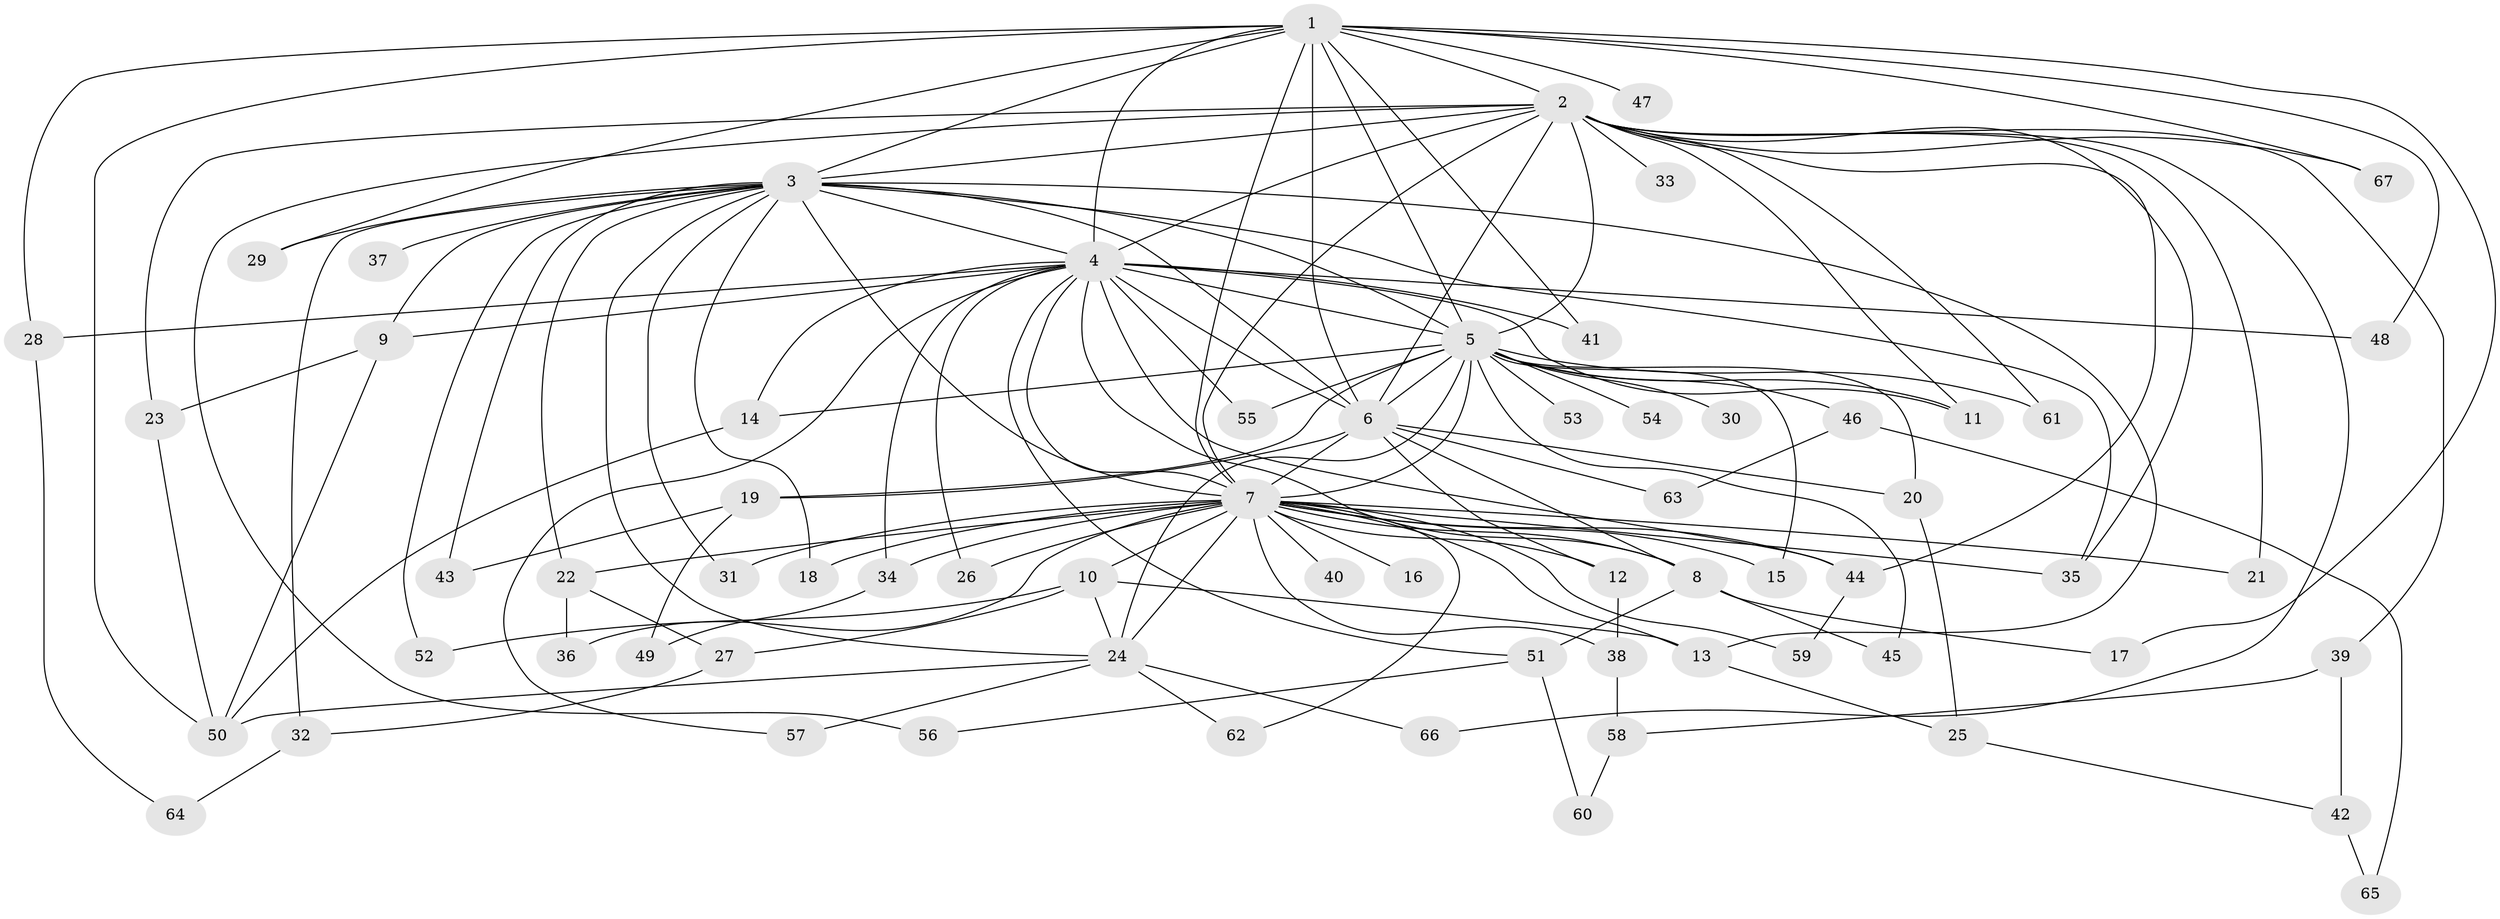 // original degree distribution, {20: 0.010526315789473684, 11: 0.010526315789473684, 23: 0.021052631578947368, 25: 0.010526315789473684, 17: 0.010526315789473684, 15: 0.010526315789473684, 31: 0.010526315789473684, 22: 0.010526315789473684, 19: 0.010526315789473684, 6: 0.010526315789473684, 4: 0.11578947368421053, 2: 0.5368421052631579, 5: 0.031578947368421054, 3: 0.2}
// Generated by graph-tools (version 1.1) at 2025/49/03/04/25 22:49:35]
// undirected, 67 vertices, 140 edges
graph export_dot {
  node [color=gray90,style=filled];
  1;
  2;
  3;
  4;
  5;
  6;
  7;
  8;
  9;
  10;
  11;
  12;
  13;
  14;
  15;
  16;
  17;
  18;
  19;
  20;
  21;
  22;
  23;
  24;
  25;
  26;
  27;
  28;
  29;
  30;
  31;
  32;
  33;
  34;
  35;
  36;
  37;
  38;
  39;
  40;
  41;
  42;
  43;
  44;
  45;
  46;
  47;
  48;
  49;
  50;
  51;
  52;
  53;
  54;
  55;
  56;
  57;
  58;
  59;
  60;
  61;
  62;
  63;
  64;
  65;
  66;
  67;
  1 -- 2 [weight=2.0];
  1 -- 3 [weight=1.0];
  1 -- 4 [weight=3.0];
  1 -- 5 [weight=2.0];
  1 -- 6 [weight=1.0];
  1 -- 7 [weight=2.0];
  1 -- 17 [weight=1.0];
  1 -- 28 [weight=1.0];
  1 -- 29 [weight=1.0];
  1 -- 41 [weight=1.0];
  1 -- 47 [weight=1.0];
  1 -- 48 [weight=1.0];
  1 -- 50 [weight=1.0];
  1 -- 67 [weight=1.0];
  2 -- 3 [weight=2.0];
  2 -- 4 [weight=4.0];
  2 -- 5 [weight=2.0];
  2 -- 6 [weight=2.0];
  2 -- 7 [weight=4.0];
  2 -- 11 [weight=1.0];
  2 -- 21 [weight=1.0];
  2 -- 23 [weight=1.0];
  2 -- 33 [weight=1.0];
  2 -- 35 [weight=1.0];
  2 -- 39 [weight=1.0];
  2 -- 44 [weight=1.0];
  2 -- 56 [weight=1.0];
  2 -- 61 [weight=1.0];
  2 -- 66 [weight=1.0];
  2 -- 67 [weight=1.0];
  3 -- 4 [weight=3.0];
  3 -- 5 [weight=1.0];
  3 -- 6 [weight=1.0];
  3 -- 7 [weight=2.0];
  3 -- 9 [weight=1.0];
  3 -- 13 [weight=1.0];
  3 -- 18 [weight=1.0];
  3 -- 22 [weight=1.0];
  3 -- 24 [weight=1.0];
  3 -- 29 [weight=1.0];
  3 -- 31 [weight=1.0];
  3 -- 32 [weight=1.0];
  3 -- 35 [weight=1.0];
  3 -- 37 [weight=1.0];
  3 -- 43 [weight=1.0];
  3 -- 52 [weight=1.0];
  4 -- 5 [weight=6.0];
  4 -- 6 [weight=3.0];
  4 -- 7 [weight=4.0];
  4 -- 8 [weight=1.0];
  4 -- 9 [weight=1.0];
  4 -- 11 [weight=1.0];
  4 -- 14 [weight=1.0];
  4 -- 26 [weight=1.0];
  4 -- 28 [weight=1.0];
  4 -- 34 [weight=1.0];
  4 -- 41 [weight=1.0];
  4 -- 44 [weight=1.0];
  4 -- 48 [weight=1.0];
  4 -- 51 [weight=1.0];
  4 -- 55 [weight=1.0];
  4 -- 57 [weight=1.0];
  5 -- 6 [weight=1.0];
  5 -- 7 [weight=4.0];
  5 -- 11 [weight=1.0];
  5 -- 14 [weight=1.0];
  5 -- 15 [weight=1.0];
  5 -- 19 [weight=1.0];
  5 -- 20 [weight=1.0];
  5 -- 24 [weight=1.0];
  5 -- 30 [weight=1.0];
  5 -- 45 [weight=1.0];
  5 -- 46 [weight=2.0];
  5 -- 53 [weight=1.0];
  5 -- 54 [weight=1.0];
  5 -- 55 [weight=1.0];
  5 -- 61 [weight=1.0];
  6 -- 7 [weight=3.0];
  6 -- 8 [weight=1.0];
  6 -- 12 [weight=1.0];
  6 -- 19 [weight=1.0];
  6 -- 20 [weight=1.0];
  6 -- 63 [weight=1.0];
  7 -- 8 [weight=1.0];
  7 -- 10 [weight=3.0];
  7 -- 12 [weight=2.0];
  7 -- 13 [weight=1.0];
  7 -- 15 [weight=1.0];
  7 -- 16 [weight=2.0];
  7 -- 18 [weight=2.0];
  7 -- 21 [weight=1.0];
  7 -- 22 [weight=1.0];
  7 -- 24 [weight=1.0];
  7 -- 26 [weight=1.0];
  7 -- 31 [weight=2.0];
  7 -- 34 [weight=1.0];
  7 -- 35 [weight=1.0];
  7 -- 36 [weight=1.0];
  7 -- 38 [weight=1.0];
  7 -- 40 [weight=1.0];
  7 -- 44 [weight=1.0];
  7 -- 59 [weight=1.0];
  7 -- 62 [weight=1.0];
  8 -- 17 [weight=1.0];
  8 -- 45 [weight=1.0];
  8 -- 51 [weight=1.0];
  9 -- 23 [weight=1.0];
  9 -- 50 [weight=1.0];
  10 -- 13 [weight=1.0];
  10 -- 24 [weight=1.0];
  10 -- 27 [weight=1.0];
  10 -- 52 [weight=1.0];
  12 -- 38 [weight=1.0];
  13 -- 25 [weight=1.0];
  14 -- 50 [weight=1.0];
  19 -- 43 [weight=1.0];
  19 -- 49 [weight=1.0];
  20 -- 25 [weight=1.0];
  22 -- 27 [weight=1.0];
  22 -- 36 [weight=1.0];
  23 -- 50 [weight=1.0];
  24 -- 50 [weight=1.0];
  24 -- 57 [weight=1.0];
  24 -- 62 [weight=1.0];
  24 -- 66 [weight=1.0];
  25 -- 42 [weight=1.0];
  27 -- 32 [weight=1.0];
  28 -- 64 [weight=1.0];
  32 -- 64 [weight=1.0];
  34 -- 49 [weight=1.0];
  38 -- 58 [weight=1.0];
  39 -- 42 [weight=1.0];
  39 -- 58 [weight=1.0];
  42 -- 65 [weight=1.0];
  44 -- 59 [weight=1.0];
  46 -- 63 [weight=1.0];
  46 -- 65 [weight=1.0];
  51 -- 56 [weight=1.0];
  51 -- 60 [weight=1.0];
  58 -- 60 [weight=1.0];
}
